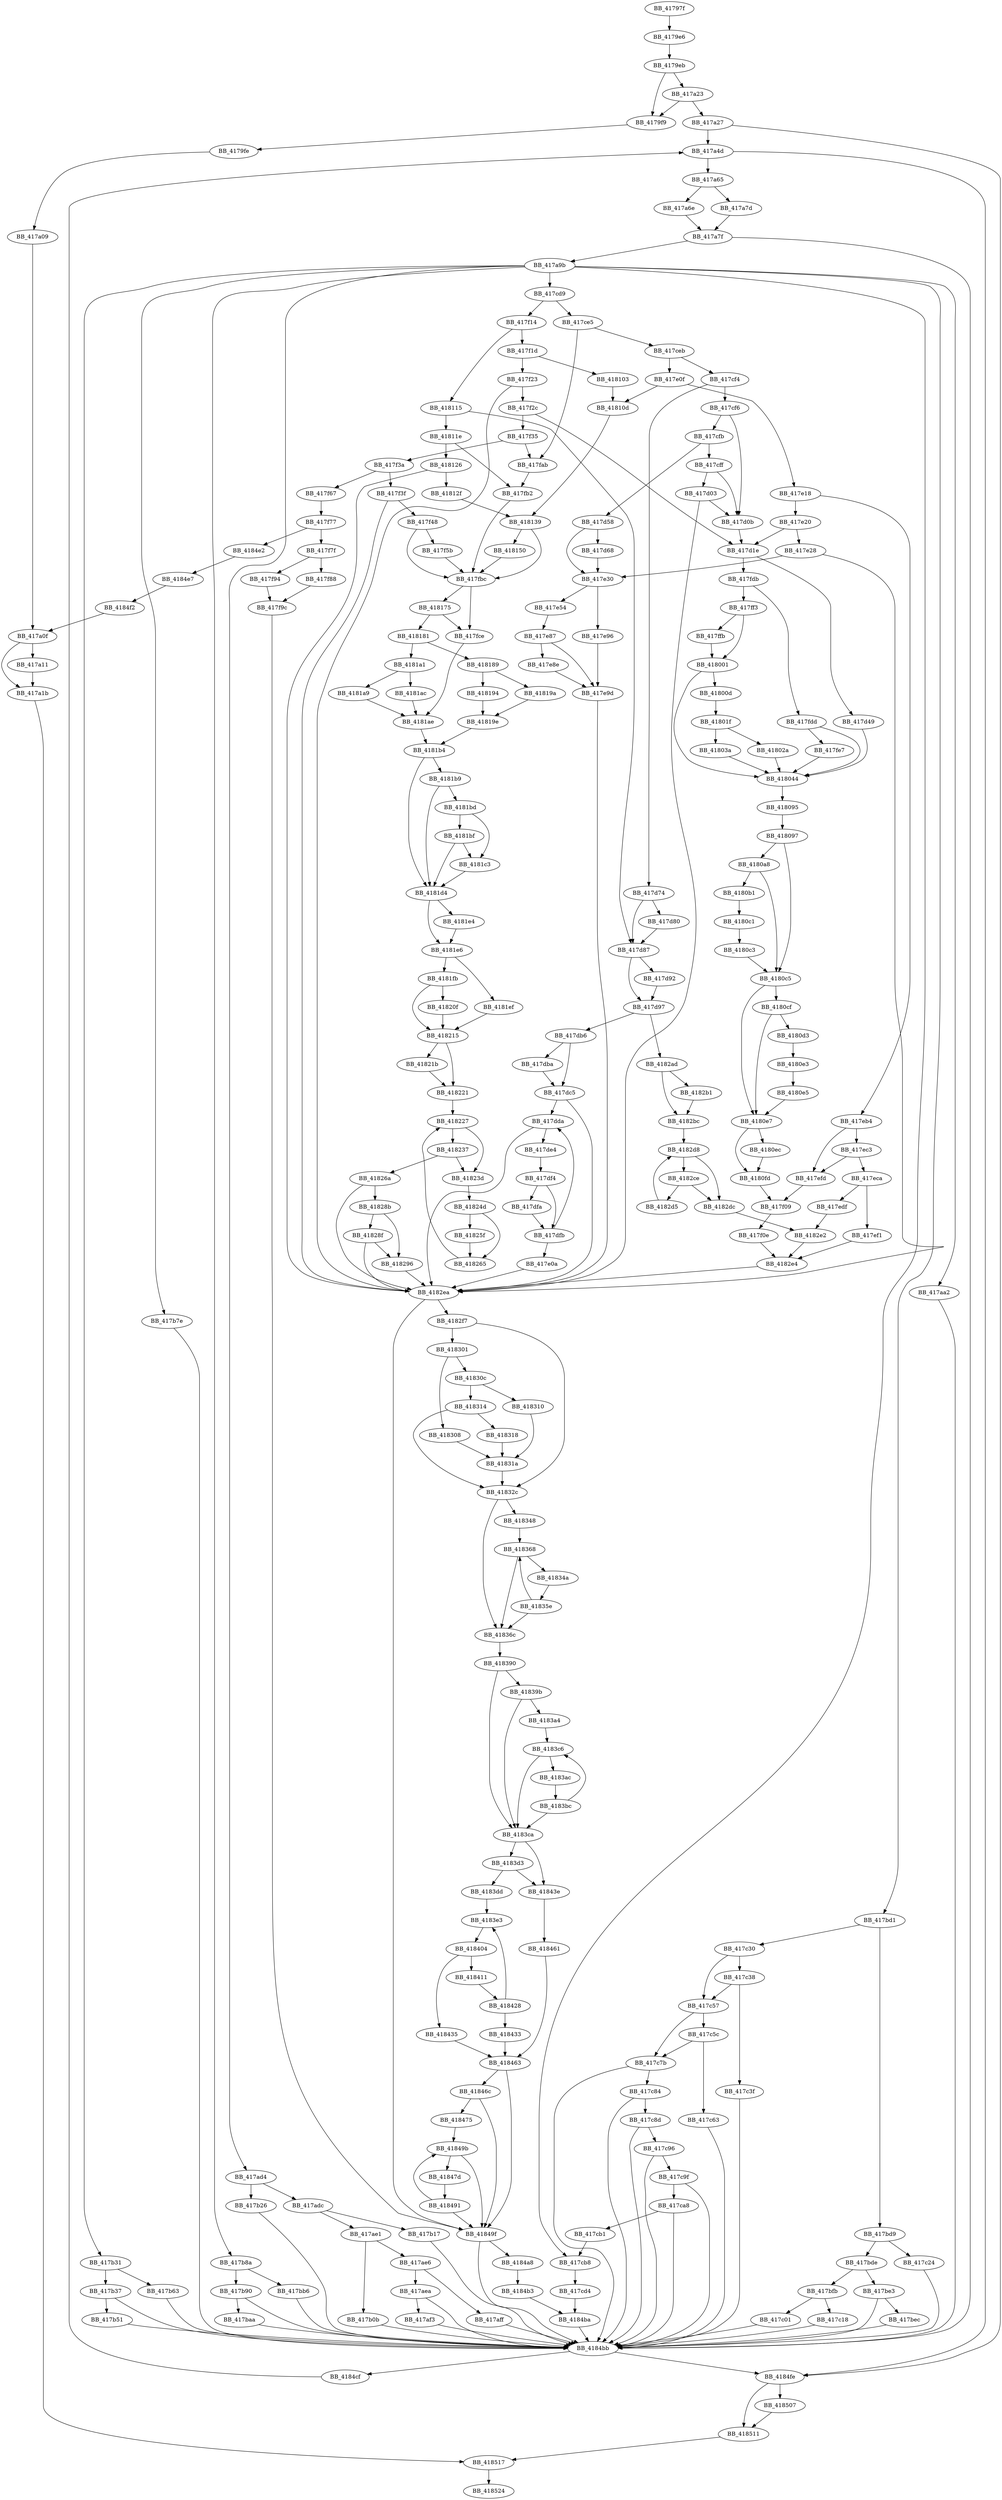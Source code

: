 DiGraph __woutput_l{
BB_41797f->BB_4179e6
BB_4179e6->BB_4179eb
BB_4179eb->BB_4179f9
BB_4179eb->BB_417a23
BB_4179f9->BB_4179fe
BB_4179fe->BB_417a09
BB_417a09->BB_417a0f
BB_417a0f->BB_417a11
BB_417a0f->BB_417a1b
BB_417a11->BB_417a1b
BB_417a1b->BB_418517
BB_417a23->BB_4179f9
BB_417a23->BB_417a27
BB_417a27->BB_417a4d
BB_417a27->BB_4184fe
BB_417a4d->BB_417a65
BB_417a4d->BB_4184fe
BB_417a65->BB_417a6e
BB_417a65->BB_417a7d
BB_417a6e->BB_417a7f
BB_417a7d->BB_417a7f
BB_417a7f->BB_417a9b
BB_417a7f->BB_4184bb
BB_417a9b->BB_417aa2
BB_417a9b->BB_417ad4
BB_417a9b->BB_417b31
BB_417a9b->BB_417b7e
BB_417a9b->BB_417b8a
BB_417a9b->BB_417bd1
BB_417a9b->BB_417cb8
BB_417a9b->BB_417cd9
BB_417aa2->BB_4184bb
BB_417ad4->BB_417adc
BB_417ad4->BB_417b26
BB_417adc->BB_417ae1
BB_417adc->BB_417b17
BB_417ae1->BB_417ae6
BB_417ae1->BB_417b0b
BB_417ae6->BB_417aea
BB_417ae6->BB_417aff
BB_417aea->BB_417af3
BB_417aea->BB_4184bb
BB_417af3->BB_4184bb
BB_417aff->BB_4184bb
BB_417b0b->BB_4184bb
BB_417b17->BB_4184bb
BB_417b26->BB_4184bb
BB_417b31->BB_417b37
BB_417b31->BB_417b63
BB_417b37->BB_417b51
BB_417b37->BB_4184bb
BB_417b51->BB_4184bb
BB_417b63->BB_4184bb
BB_417b7e->BB_4184bb
BB_417b8a->BB_417b90
BB_417b8a->BB_417bb6
BB_417b90->BB_417baa
BB_417b90->BB_4184bb
BB_417baa->BB_4184bb
BB_417bb6->BB_4184bb
BB_417bd1->BB_417bd9
BB_417bd1->BB_417c30
BB_417bd9->BB_417bde
BB_417bd9->BB_417c24
BB_417bde->BB_417be3
BB_417bde->BB_417bfb
BB_417be3->BB_417bec
BB_417be3->BB_4184bb
BB_417bec->BB_4184bb
BB_417bfb->BB_417c01
BB_417bfb->BB_417c18
BB_417c01->BB_4184bb
BB_417c18->BB_4184bb
BB_417c24->BB_4184bb
BB_417c30->BB_417c38
BB_417c30->BB_417c57
BB_417c38->BB_417c3f
BB_417c38->BB_417c57
BB_417c3f->BB_4184bb
BB_417c57->BB_417c5c
BB_417c57->BB_417c7b
BB_417c5c->BB_417c63
BB_417c5c->BB_417c7b
BB_417c63->BB_4184bb
BB_417c7b->BB_417c84
BB_417c7b->BB_4184bb
BB_417c84->BB_417c8d
BB_417c84->BB_4184bb
BB_417c8d->BB_417c96
BB_417c8d->BB_4184bb
BB_417c96->BB_417c9f
BB_417c96->BB_4184bb
BB_417c9f->BB_417ca8
BB_417c9f->BB_4184bb
BB_417ca8->BB_417cb1
BB_417ca8->BB_4184bb
BB_417cb1->BB_417cb8
BB_417cb8->BB_417cd4
BB_417cd4->BB_4184ba
BB_417cd9->BB_417ce5
BB_417cd9->BB_417f14
BB_417ce5->BB_417ceb
BB_417ce5->BB_417fab
BB_417ceb->BB_417cf4
BB_417ceb->BB_417e0f
BB_417cf4->BB_417cf6
BB_417cf4->BB_417d74
BB_417cf6->BB_417cfb
BB_417cf6->BB_417d0b
BB_417cfb->BB_417cff
BB_417cfb->BB_417d58
BB_417cff->BB_417d03
BB_417cff->BB_417d0b
BB_417d03->BB_417d0b
BB_417d03->BB_4182ea
BB_417d0b->BB_417d1e
BB_417d1e->BB_417d49
BB_417d1e->BB_417fdb
BB_417d49->BB_418044
BB_417d58->BB_417d68
BB_417d58->BB_417e30
BB_417d68->BB_417e30
BB_417d74->BB_417d80
BB_417d74->BB_417d87
BB_417d80->BB_417d87
BB_417d87->BB_417d92
BB_417d87->BB_417d97
BB_417d92->BB_417d97
BB_417d97->BB_417db6
BB_417d97->BB_4182ad
BB_417db6->BB_417dba
BB_417db6->BB_417dc5
BB_417dba->BB_417dc5
BB_417dc5->BB_417dda
BB_417dc5->BB_4182ea
BB_417dda->BB_417de4
BB_417dda->BB_4182ea
BB_417de4->BB_417df4
BB_417df4->BB_417dfa
BB_417df4->BB_417dfb
BB_417dfa->BB_417dfb
BB_417dfb->BB_417dda
BB_417dfb->BB_417e0a
BB_417e0a->BB_4182ea
BB_417e0f->BB_417e18
BB_417e0f->BB_41810d
BB_417e18->BB_417e20
BB_417e18->BB_417eb4
BB_417e20->BB_417d1e
BB_417e20->BB_417e28
BB_417e28->BB_417e30
BB_417e28->BB_4182ea
BB_417e30->BB_417e54
BB_417e30->BB_417e96
BB_417e54->BB_417e87
BB_417e87->BB_417e8e
BB_417e87->BB_417e9d
BB_417e8e->BB_417e9d
BB_417e96->BB_417e9d
BB_417e9d->BB_4182ea
BB_417eb4->BB_417ec3
BB_417eb4->BB_417efd
BB_417ec3->BB_417eca
BB_417ec3->BB_417efd
BB_417eca->BB_417edf
BB_417eca->BB_417ef1
BB_417edf->BB_4182e2
BB_417ef1->BB_4182e4
BB_417efd->BB_417f09
BB_417f09->BB_417f0e
BB_417f0e->BB_4182e4
BB_417f14->BB_417f1d
BB_417f14->BB_418115
BB_417f1d->BB_417f23
BB_417f1d->BB_418103
BB_417f23->BB_417f2c
BB_417f23->BB_4182ea
BB_417f2c->BB_417d1e
BB_417f2c->BB_417f35
BB_417f35->BB_417f3a
BB_417f35->BB_417fab
BB_417f3a->BB_417f3f
BB_417f3a->BB_417f67
BB_417f3f->BB_417f48
BB_417f3f->BB_4182ea
BB_417f48->BB_417f5b
BB_417f48->BB_417fbc
BB_417f5b->BB_417fbc
BB_417f67->BB_417f77
BB_417f77->BB_417f7f
BB_417f77->BB_4184e2
BB_417f7f->BB_417f88
BB_417f7f->BB_417f94
BB_417f88->BB_417f9c
BB_417f94->BB_417f9c
BB_417f9c->BB_41849f
BB_417fab->BB_417fb2
BB_417fb2->BB_417fbc
BB_417fbc->BB_417fce
BB_417fbc->BB_418175
BB_417fce->BB_4181ae
BB_417fdb->BB_417fdd
BB_417fdb->BB_417ff3
BB_417fdd->BB_417fe7
BB_417fdd->BB_418044
BB_417fe7->BB_418044
BB_417ff3->BB_417ffb
BB_417ff3->BB_418001
BB_417ffb->BB_418001
BB_418001->BB_41800d
BB_418001->BB_418044
BB_41800d->BB_41801f
BB_41801f->BB_41802a
BB_41801f->BB_41803a
BB_41802a->BB_418044
BB_41803a->BB_418044
BB_418044->BB_418095
BB_418095->BB_418097
BB_418097->BB_4180a8
BB_418097->BB_4180c5
BB_4180a8->BB_4180b1
BB_4180a8->BB_4180c5
BB_4180b1->BB_4180c1
BB_4180c1->BB_4180c3
BB_4180c3->BB_4180c5
BB_4180c5->BB_4180cf
BB_4180c5->BB_4180e7
BB_4180cf->BB_4180d3
BB_4180cf->BB_4180e7
BB_4180d3->BB_4180e3
BB_4180e3->BB_4180e5
BB_4180e5->BB_4180e7
BB_4180e7->BB_4180ec
BB_4180e7->BB_4180fd
BB_4180ec->BB_4180fd
BB_4180fd->BB_417f09
BB_418103->BB_41810d
BB_41810d->BB_418139
BB_418115->BB_417d87
BB_418115->BB_41811e
BB_41811e->BB_417fb2
BB_41811e->BB_418126
BB_418126->BB_41812f
BB_418126->BB_4182ea
BB_41812f->BB_418139
BB_418139->BB_417fbc
BB_418139->BB_418150
BB_418150->BB_417fbc
BB_418175->BB_417fce
BB_418175->BB_418181
BB_418181->BB_418189
BB_418181->BB_4181a1
BB_418189->BB_418194
BB_418189->BB_41819a
BB_418194->BB_41819e
BB_41819a->BB_41819e
BB_41819e->BB_4181b4
BB_4181a1->BB_4181a9
BB_4181a1->BB_4181ac
BB_4181a9->BB_4181ae
BB_4181ac->BB_4181ae
BB_4181ae->BB_4181b4
BB_4181b4->BB_4181b9
BB_4181b4->BB_4181d4
BB_4181b9->BB_4181bd
BB_4181b9->BB_4181d4
BB_4181bd->BB_4181bf
BB_4181bd->BB_4181c3
BB_4181bf->BB_4181c3
BB_4181bf->BB_4181d4
BB_4181c3->BB_4181d4
BB_4181d4->BB_4181e4
BB_4181d4->BB_4181e6
BB_4181e4->BB_4181e6
BB_4181e6->BB_4181ef
BB_4181e6->BB_4181fb
BB_4181ef->BB_418215
BB_4181fb->BB_41820f
BB_4181fb->BB_418215
BB_41820f->BB_418215
BB_418215->BB_41821b
BB_418215->BB_418221
BB_41821b->BB_418221
BB_418221->BB_418227
BB_418227->BB_418237
BB_418227->BB_41823d
BB_418237->BB_41823d
BB_418237->BB_41826a
BB_41823d->BB_41824d
BB_41824d->BB_41825f
BB_41824d->BB_418265
BB_41825f->BB_418265
BB_418265->BB_418227
BB_41826a->BB_41828b
BB_41826a->BB_4182ea
BB_41828b->BB_41828f
BB_41828b->BB_418296
BB_41828f->BB_418296
BB_41828f->BB_4182ea
BB_418296->BB_4182ea
BB_4182ad->BB_4182b1
BB_4182ad->BB_4182bc
BB_4182b1->BB_4182bc
BB_4182bc->BB_4182d8
BB_4182ce->BB_4182d5
BB_4182ce->BB_4182dc
BB_4182d5->BB_4182d8
BB_4182d8->BB_4182ce
BB_4182d8->BB_4182dc
BB_4182dc->BB_4182e2
BB_4182e2->BB_4182e4
BB_4182e4->BB_4182ea
BB_4182ea->BB_4182f7
BB_4182ea->BB_41849f
BB_4182f7->BB_418301
BB_4182f7->BB_41832c
BB_418301->BB_418308
BB_418301->BB_41830c
BB_418308->BB_41831a
BB_41830c->BB_418310
BB_41830c->BB_418314
BB_418310->BB_41831a
BB_418314->BB_418318
BB_418314->BB_41832c
BB_418318->BB_41831a
BB_41831a->BB_41832c
BB_41832c->BB_418348
BB_41832c->BB_41836c
BB_418348->BB_418368
BB_41834a->BB_41835e
BB_41835e->BB_418368
BB_41835e->BB_41836c
BB_418368->BB_41834a
BB_418368->BB_41836c
BB_41836c->BB_418390
BB_418390->BB_41839b
BB_418390->BB_4183ca
BB_41839b->BB_4183a4
BB_41839b->BB_4183ca
BB_4183a4->BB_4183c6
BB_4183ac->BB_4183bc
BB_4183bc->BB_4183c6
BB_4183bc->BB_4183ca
BB_4183c6->BB_4183ac
BB_4183c6->BB_4183ca
BB_4183ca->BB_4183d3
BB_4183ca->BB_41843e
BB_4183d3->BB_4183dd
BB_4183d3->BB_41843e
BB_4183dd->BB_4183e3
BB_4183e3->BB_418404
BB_418404->BB_418411
BB_418404->BB_418435
BB_418411->BB_418428
BB_418428->BB_4183e3
BB_418428->BB_418433
BB_418433->BB_418463
BB_418435->BB_418463
BB_41843e->BB_418461
BB_418461->BB_418463
BB_418463->BB_41846c
BB_418463->BB_41849f
BB_41846c->BB_418475
BB_41846c->BB_41849f
BB_418475->BB_41849b
BB_41847d->BB_418491
BB_418491->BB_41849b
BB_418491->BB_41849f
BB_41849b->BB_41847d
BB_41849b->BB_41849f
BB_41849f->BB_4184a8
BB_41849f->BB_4184bb
BB_4184a8->BB_4184b3
BB_4184b3->BB_4184ba
BB_4184ba->BB_4184bb
BB_4184bb->BB_4184cf
BB_4184bb->BB_4184fe
BB_4184cf->BB_417a4d
BB_4184e2->BB_4184e7
BB_4184e7->BB_4184f2
BB_4184f2->BB_417a0f
BB_4184fe->BB_418507
BB_4184fe->BB_418511
BB_418507->BB_418511
BB_418511->BB_418517
BB_418517->BB_418524
}
